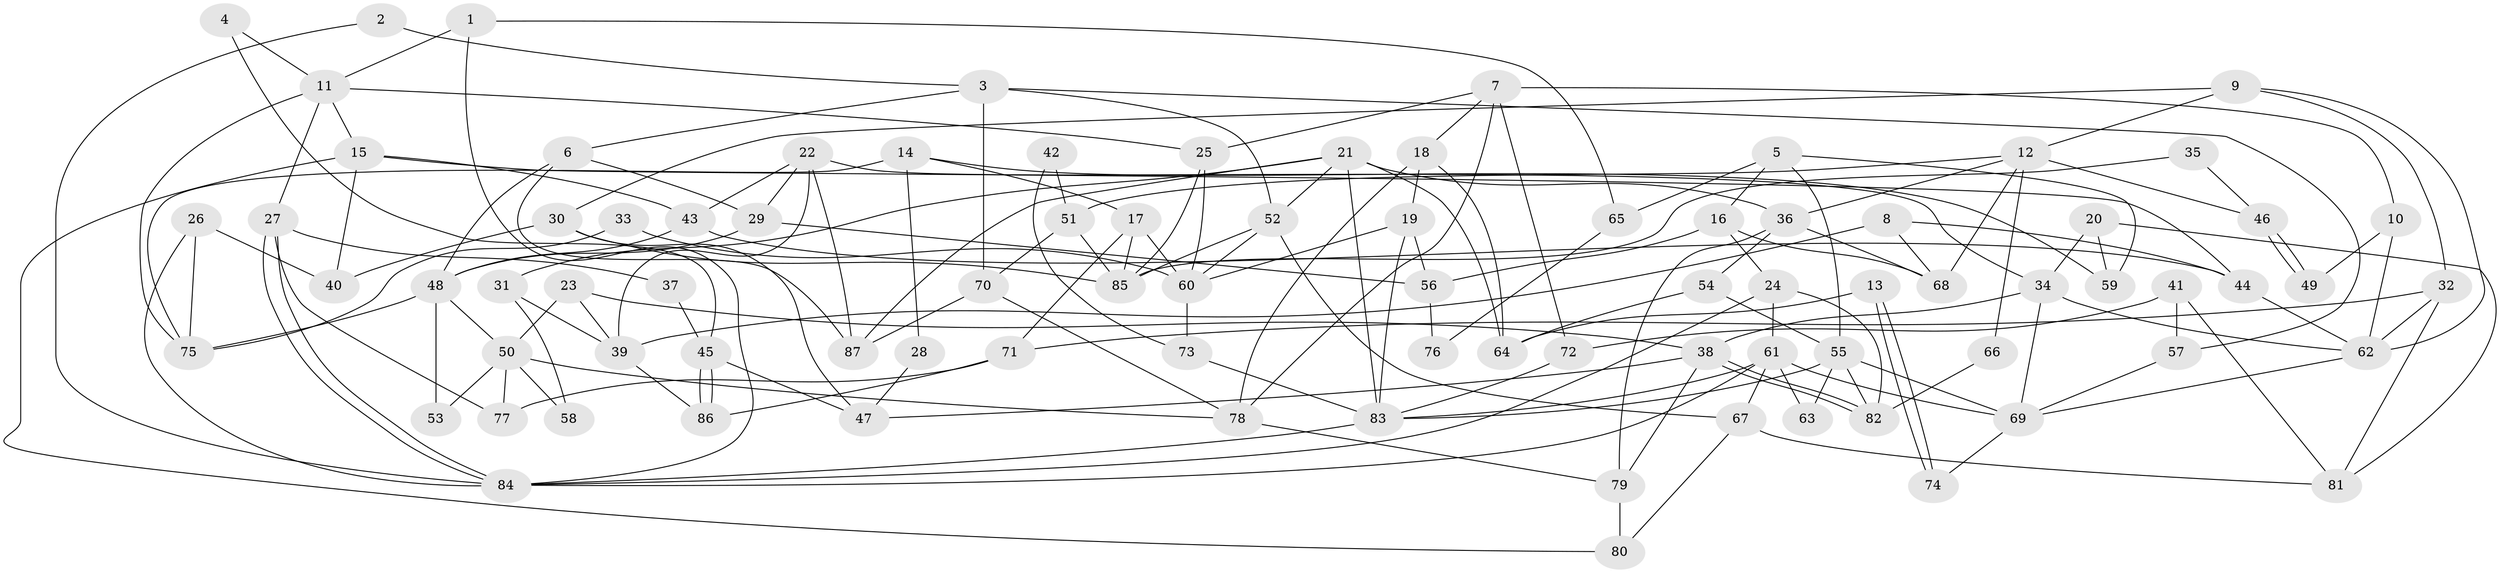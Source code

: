 // coarse degree distribution, {3: 0.2807017543859649, 2: 0.14035087719298245, 8: 0.15789473684210525, 4: 0.12280701754385964, 5: 0.07017543859649122, 6: 0.14035087719298245, 7: 0.07017543859649122, 10: 0.017543859649122806}
// Generated by graph-tools (version 1.1) at 2025/41/03/06/25 10:41:57]
// undirected, 87 vertices, 174 edges
graph export_dot {
graph [start="1"]
  node [color=gray90,style=filled];
  1;
  2;
  3;
  4;
  5;
  6;
  7;
  8;
  9;
  10;
  11;
  12;
  13;
  14;
  15;
  16;
  17;
  18;
  19;
  20;
  21;
  22;
  23;
  24;
  25;
  26;
  27;
  28;
  29;
  30;
  31;
  32;
  33;
  34;
  35;
  36;
  37;
  38;
  39;
  40;
  41;
  42;
  43;
  44;
  45;
  46;
  47;
  48;
  49;
  50;
  51;
  52;
  53;
  54;
  55;
  56;
  57;
  58;
  59;
  60;
  61;
  62;
  63;
  64;
  65;
  66;
  67;
  68;
  69;
  70;
  71;
  72;
  73;
  74;
  75;
  76;
  77;
  78;
  79;
  80;
  81;
  82;
  83;
  84;
  85;
  86;
  87;
  1 -- 84;
  1 -- 11;
  1 -- 65;
  2 -- 3;
  2 -- 84;
  3 -- 6;
  3 -- 70;
  3 -- 52;
  3 -- 57;
  4 -- 45;
  4 -- 11;
  5 -- 59;
  5 -- 16;
  5 -- 55;
  5 -- 65;
  6 -- 87;
  6 -- 29;
  6 -- 48;
  7 -- 18;
  7 -- 78;
  7 -- 10;
  7 -- 25;
  7 -- 72;
  8 -- 44;
  8 -- 68;
  8 -- 39;
  9 -- 12;
  9 -- 32;
  9 -- 30;
  9 -- 62;
  10 -- 62;
  10 -- 49;
  11 -- 15;
  11 -- 25;
  11 -- 27;
  11 -- 75;
  12 -- 36;
  12 -- 51;
  12 -- 46;
  12 -- 66;
  12 -- 68;
  13 -- 74;
  13 -- 74;
  13 -- 64;
  14 -- 17;
  14 -- 75;
  14 -- 28;
  14 -- 59;
  15 -- 40;
  15 -- 43;
  15 -- 44;
  15 -- 80;
  16 -- 68;
  16 -- 24;
  16 -- 56;
  17 -- 71;
  17 -- 85;
  17 -- 60;
  18 -- 19;
  18 -- 64;
  18 -- 78;
  19 -- 83;
  19 -- 56;
  19 -- 60;
  20 -- 34;
  20 -- 81;
  20 -- 59;
  21 -- 83;
  21 -- 52;
  21 -- 31;
  21 -- 36;
  21 -- 64;
  21 -- 87;
  22 -- 39;
  22 -- 34;
  22 -- 29;
  22 -- 43;
  22 -- 87;
  23 -- 38;
  23 -- 50;
  23 -- 39;
  24 -- 84;
  24 -- 82;
  24 -- 61;
  25 -- 60;
  25 -- 85;
  26 -- 75;
  26 -- 84;
  26 -- 40;
  27 -- 84;
  27 -- 84;
  27 -- 37;
  27 -- 77;
  28 -- 47;
  29 -- 48;
  29 -- 56;
  30 -- 85;
  30 -- 40;
  30 -- 47;
  31 -- 39;
  31 -- 58;
  32 -- 62;
  32 -- 81;
  32 -- 71;
  33 -- 60;
  33 -- 75;
  34 -- 69;
  34 -- 38;
  34 -- 62;
  35 -- 85;
  35 -- 46;
  36 -- 79;
  36 -- 54;
  36 -- 68;
  37 -- 45;
  38 -- 79;
  38 -- 82;
  38 -- 82;
  38 -- 47;
  39 -- 86;
  41 -- 57;
  41 -- 72;
  41 -- 81;
  42 -- 73;
  42 -- 51;
  43 -- 44;
  43 -- 48;
  44 -- 62;
  45 -- 86;
  45 -- 86;
  45 -- 47;
  46 -- 49;
  46 -- 49;
  48 -- 50;
  48 -- 53;
  48 -- 75;
  50 -- 77;
  50 -- 53;
  50 -- 58;
  50 -- 78;
  51 -- 85;
  51 -- 70;
  52 -- 60;
  52 -- 67;
  52 -- 85;
  54 -- 55;
  54 -- 64;
  55 -- 83;
  55 -- 63;
  55 -- 69;
  55 -- 82;
  56 -- 76;
  57 -- 69;
  60 -- 73;
  61 -- 69;
  61 -- 63;
  61 -- 67;
  61 -- 83;
  61 -- 84;
  62 -- 69;
  65 -- 76;
  66 -- 82;
  67 -- 80;
  67 -- 81;
  69 -- 74;
  70 -- 87;
  70 -- 78;
  71 -- 86;
  71 -- 77;
  72 -- 83;
  73 -- 83;
  78 -- 79;
  79 -- 80;
  83 -- 84;
}

